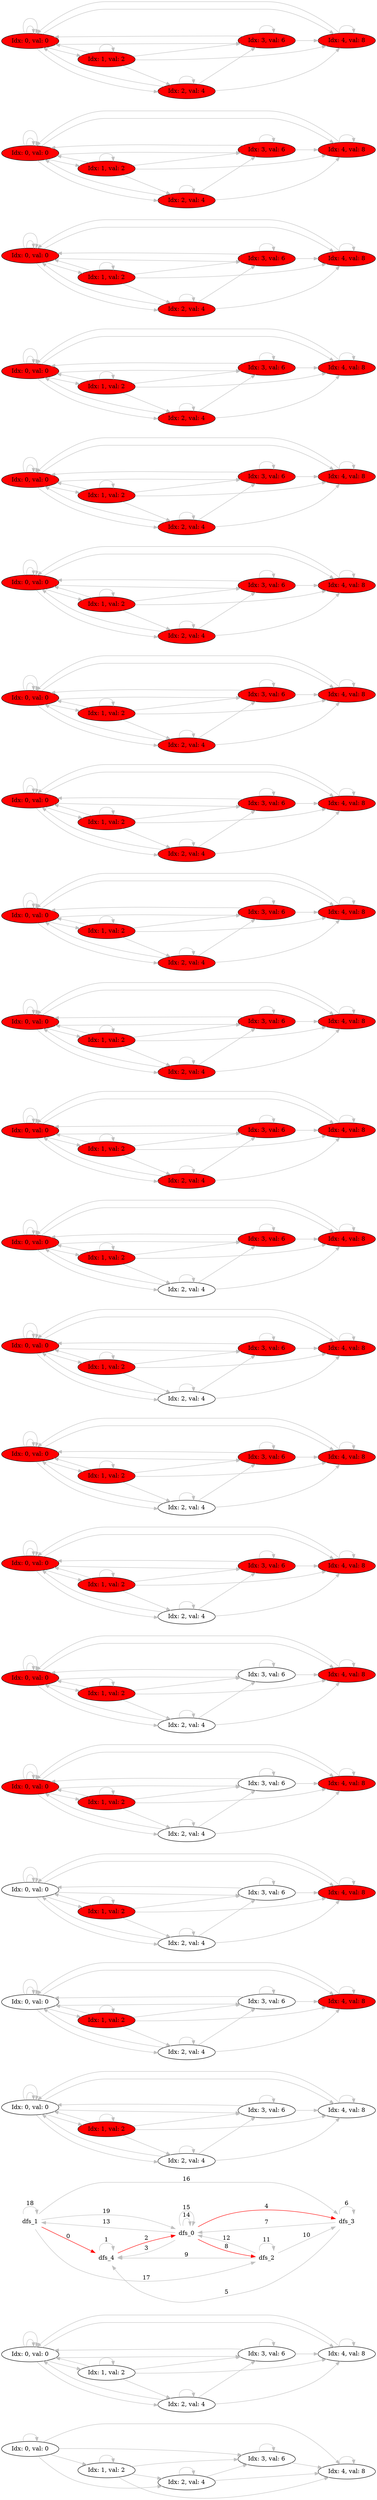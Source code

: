 digraph g
{ 
node [shape=none]
rankdir="LR"
node_0_0
[ shape = oval; label = "Idx: 0, val: 0" ];
node_0_0 -> node_4_0 [  color=gray ]
node_0_0 -> node_3_0 [  color=gray ]
node_0_0 -> node_2_0 [  color=gray ]
node_0_0 -> node_1_0 [  color=gray ]
node_0_0 -> node_0_0 [  color=gray ]
node_1_0
[ shape = oval; label = "Idx: 1, val: 2" ];
node_1_0 -> node_4_0 [  color=gray ]
node_1_0 -> node_3_0 [  color=gray ]
node_1_0 -> node_2_0 [  color=gray ]
node_1_0 -> node_1_0 [  color=gray ]
node_2_0
[ shape = oval; label = "Idx: 2, val: 4" ];
node_2_0 -> node_4_0 [  color=gray ]
node_2_0 -> node_3_0 [  color=gray ]
node_2_0 -> node_2_0 [  color=gray ]
node_3_0
[ shape = oval; label = "Idx: 3, val: 6" ];
node_3_0 -> node_4_0 [  color=gray ]
node_3_0 -> node_3_0 [  color=gray ]
node_4_0
[ shape = oval; label = "Idx: 4, val: 8" ];
node_4_0 -> node_4_0 [  color=gray ]
node_0_1
[ shape = oval; label = "Idx: 0, val: 0" ];
node_0_1 -> node_4_1 [  color=gray ]
node_0_1 -> node_3_1 [  color=gray ]
node_0_1 -> node_2_1 [  color=gray ]
node_0_1 -> node_1_1 [  color=gray ]
node_0_1 -> node_0_1 [  color=gray ]
node_0_1 -> node_0_1 [  color=gray ]
node_1_1
[ shape = oval; label = "Idx: 1, val: 2" ];
node_1_1 -> node_4_1 [  color=gray ]
node_1_1 -> node_3_1 [  color=gray ]
node_1_1 -> node_2_1 [  color=gray ]
node_1_1 -> node_1_1 [  color=gray ]
node_1_1 -> node_0_1 [  color=gray ]
node_2_1
[ shape = oval; label = "Idx: 2, val: 4" ];
node_2_1 -> node_4_1 [  color=gray ]
node_2_1 -> node_3_1 [  color=gray ]
node_2_1 -> node_2_1 [  color=gray ]
node_2_1 -> node_0_1 [  color=gray ]
node_3_1
[ shape = oval; label = "Idx: 3, val: 6" ];
node_3_1 -> node_4_1 [  color=gray ]
node_3_1 -> node_3_1 [  color=gray ]
node_3_1 -> node_0_1 [  color=gray ]
node_4_1
[ shape = oval; label = "Idx: 4, val: 8" ];
node_4_1 -> node_4_1 [  color=gray ]
node_4_1 -> node_0_1 [  color=gray ]
dfs_1 -> dfs_4[color=red, label = "0"]
node_0_2
[ shape = oval; label = "Idx: 0, val: 0" ];
node_0_2 -> node_4_2 [  color=gray ]
node_0_2 -> node_3_2 [  color=gray ]
node_0_2 -> node_2_2 [  color=gray ]
node_0_2 -> node_1_2 [  color=gray ]
node_0_2 -> node_0_2 [  color=gray ]
node_0_2 -> node_0_2 [  color=gray ]
node_1_2
[ shape = oval; fillcolor = red; style=filled; label = "Idx: 1, val: 2" ];
node_1_2 -> node_4_2 [  color=gray ]
node_1_2 -> node_3_2 [  color=gray ]
node_1_2 -> node_2_2 [  color=gray ]
node_1_2 -> node_1_2 [  color=gray ]
node_1_2 -> node_0_2 [  color=gray ]
node_2_2
[ shape = oval; label = "Idx: 2, val: 4" ];
node_2_2 -> node_4_2 [  color=gray ]
node_2_2 -> node_3_2 [  color=gray ]
node_2_2 -> node_2_2 [  color=gray ]
node_2_2 -> node_0_2 [  color=gray ]
node_3_2
[ shape = oval; label = "Idx: 3, val: 6" ];
node_3_2 -> node_4_2 [  color=gray ]
node_3_2 -> node_3_2 [  color=gray ]
node_3_2 -> node_0_2 [  color=gray ]
node_4_2
[ shape = oval; label = "Idx: 4, val: 8" ];
node_4_2 -> node_4_2 [  color=gray ]
node_4_2 -> node_0_2 [  color=gray ]
dfs_4 -> dfs_4[color=gray, label = "1"]
node_0_3
[ shape = oval; label = "Idx: 0, val: 0" ];
node_0_3 -> node_4_3 [  color=gray ]
node_0_3 -> node_3_3 [  color=gray ]
node_0_3 -> node_2_3 [  color=gray ]
node_0_3 -> node_1_3 [  color=gray ]
node_0_3 -> node_0_3 [  color=gray ]
node_0_3 -> node_0_3 [  color=gray ]
node_1_3
[ shape = oval; fillcolor = red; style=filled; label = "Idx: 1, val: 2" ];
node_1_3 -> node_4_3 [  color=gray ]
node_1_3 -> node_3_3 [  color=gray ]
node_1_3 -> node_2_3 [  color=gray ]
node_1_3 -> node_1_3 [  color=gray ]
node_1_3 -> node_0_3 [  color=gray ]
node_2_3
[ shape = oval; label = "Idx: 2, val: 4" ];
node_2_3 -> node_4_3 [  color=gray ]
node_2_3 -> node_3_3 [  color=gray ]
node_2_3 -> node_2_3 [  color=gray ]
node_2_3 -> node_0_3 [  color=gray ]
node_3_3
[ shape = oval; label = "Idx: 3, val: 6" ];
node_3_3 -> node_4_3 [  color=gray ]
node_3_3 -> node_3_3 [  color=gray ]
node_3_3 -> node_0_3 [  color=gray ]
node_4_3
[ shape = oval; fillcolor = red; style=filled; label = "Idx: 4, val: 8" ];
node_4_3 -> node_4_3 [  color=gray ]
node_4_3 -> node_0_3 [  color=gray ]
dfs_4 -> dfs_0[color=red, label = "2"]
node_0_4
[ shape = oval; label = "Idx: 0, val: 0" ];
node_0_4 -> node_4_4 [  color=gray ]
node_0_4 -> node_3_4 [  color=gray ]
node_0_4 -> node_2_4 [  color=gray ]
node_0_4 -> node_1_4 [  color=gray ]
node_0_4 -> node_0_4 [  color=gray ]
node_0_4 -> node_0_4 [  color=gray ]
node_1_4
[ shape = oval; fillcolor = red; style=filled; label = "Idx: 1, val: 2" ];
node_1_4 -> node_4_4 [  color=gray ]
node_1_4 -> node_3_4 [  color=gray ]
node_1_4 -> node_2_4 [  color=gray ]
node_1_4 -> node_1_4 [  color=gray ]
node_1_4 -> node_0_4 [  color=gray ]
node_2_4
[ shape = oval; label = "Idx: 2, val: 4" ];
node_2_4 -> node_4_4 [  color=gray ]
node_2_4 -> node_3_4 [  color=gray ]
node_2_4 -> node_2_4 [  color=gray ]
node_2_4 -> node_0_4 [  color=gray ]
node_3_4
[ shape = oval; label = "Idx: 3, val: 6" ];
node_3_4 -> node_4_4 [  color=gray ]
node_3_4 -> node_3_4 [  color=gray ]
node_3_4 -> node_0_4 [  color=gray ]
node_4_4
[ shape = oval; fillcolor = red; style=filled; label = "Idx: 4, val: 8" ];
node_4_4 -> node_4_4 [  color=gray ]
node_4_4 -> node_0_4 [  color=gray ]
dfs_0 -> dfs_4[color=gray, label = "3"]
node_0_5
[ shape = oval; fillcolor = red; style=filled; label = "Idx: 0, val: 0" ];
node_0_5 -> node_4_5 [  color=gray ]
node_0_5 -> node_3_5 [  color=gray ]
node_0_5 -> node_2_5 [  color=gray ]
node_0_5 -> node_1_5 [  color=gray ]
node_0_5 -> node_0_5 [  color=gray ]
node_0_5 -> node_0_5 [  color=gray ]
node_1_5
[ shape = oval; fillcolor = red; style=filled; label = "Idx: 1, val: 2" ];
node_1_5 -> node_4_5 [  color=gray ]
node_1_5 -> node_3_5 [  color=gray ]
node_1_5 -> node_2_5 [  color=gray ]
node_1_5 -> node_1_5 [  color=gray ]
node_1_5 -> node_0_5 [  color=gray ]
node_2_5
[ shape = oval; label = "Idx: 2, val: 4" ];
node_2_5 -> node_4_5 [  color=gray ]
node_2_5 -> node_3_5 [  color=gray ]
node_2_5 -> node_2_5 [  color=gray ]
node_2_5 -> node_0_5 [  color=gray ]
node_3_5
[ shape = oval; label = "Idx: 3, val: 6" ];
node_3_5 -> node_4_5 [  color=gray ]
node_3_5 -> node_3_5 [  color=gray ]
node_3_5 -> node_0_5 [  color=gray ]
node_4_5
[ shape = oval; fillcolor = red; style=filled; label = "Idx: 4, val: 8" ];
node_4_5 -> node_4_5 [  color=gray ]
node_4_5 -> node_0_5 [  color=gray ]
dfs_0 -> dfs_3[color=red, label = "4"]
node_0_6
[ shape = oval; fillcolor = red; style=filled; label = "Idx: 0, val: 0" ];
node_0_6 -> node_4_6 [  color=gray ]
node_0_6 -> node_3_6 [  color=gray ]
node_0_6 -> node_2_6 [  color=gray ]
node_0_6 -> node_1_6 [  color=gray ]
node_0_6 -> node_0_6 [  color=gray ]
node_0_6 -> node_0_6 [  color=gray ]
node_1_6
[ shape = oval; fillcolor = red; style=filled; label = "Idx: 1, val: 2" ];
node_1_6 -> node_4_6 [  color=gray ]
node_1_6 -> node_3_6 [  color=gray ]
node_1_6 -> node_2_6 [  color=gray ]
node_1_6 -> node_1_6 [  color=gray ]
node_1_6 -> node_0_6 [  color=gray ]
node_2_6
[ shape = oval; label = "Idx: 2, val: 4" ];
node_2_6 -> node_4_6 [  color=gray ]
node_2_6 -> node_3_6 [  color=gray ]
node_2_6 -> node_2_6 [  color=gray ]
node_2_6 -> node_0_6 [  color=gray ]
node_3_6
[ shape = oval; label = "Idx: 3, val: 6" ];
node_3_6 -> node_4_6 [  color=gray ]
node_3_6 -> node_3_6 [  color=gray ]
node_3_6 -> node_0_6 [  color=gray ]
node_4_6
[ shape = oval; fillcolor = red; style=filled; label = "Idx: 4, val: 8" ];
node_4_6 -> node_4_6 [  color=gray ]
node_4_6 -> node_0_6 [  color=gray ]
dfs_3 -> dfs_4[color=gray, label = "5"]
node_0_7
[ shape = oval; fillcolor = red; style=filled; label = "Idx: 0, val: 0" ];
node_0_7 -> node_4_7 [  color=gray ]
node_0_7 -> node_3_7 [  color=gray ]
node_0_7 -> node_2_7 [  color=gray ]
node_0_7 -> node_1_7 [  color=gray ]
node_0_7 -> node_0_7 [  color=gray ]
node_0_7 -> node_0_7 [  color=gray ]
node_1_7
[ shape = oval; fillcolor = red; style=filled; label = "Idx: 1, val: 2" ];
node_1_7 -> node_4_7 [  color=gray ]
node_1_7 -> node_3_7 [  color=gray ]
node_1_7 -> node_2_7 [  color=gray ]
node_1_7 -> node_1_7 [  color=gray ]
node_1_7 -> node_0_7 [  color=gray ]
node_2_7
[ shape = oval; label = "Idx: 2, val: 4" ];
node_2_7 -> node_4_7 [  color=gray ]
node_2_7 -> node_3_7 [  color=gray ]
node_2_7 -> node_2_7 [  color=gray ]
node_2_7 -> node_0_7 [  color=gray ]
node_3_7
[ shape = oval; fillcolor = red; style=filled; label = "Idx: 3, val: 6" ];
node_3_7 -> node_4_7 [  color=gray ]
node_3_7 -> node_3_7 [  color=gray ]
node_3_7 -> node_0_7 [  color=gray ]
node_4_7
[ shape = oval; fillcolor = red; style=filled; label = "Idx: 4, val: 8" ];
node_4_7 -> node_4_7 [  color=gray ]
node_4_7 -> node_0_7 [  color=gray ]
dfs_3 -> dfs_3[color=gray, label = "6"]
node_0_8
[ shape = oval; fillcolor = red; style=filled; label = "Idx: 0, val: 0" ];
node_0_8 -> node_4_8 [  color=gray ]
node_0_8 -> node_3_8 [  color=gray ]
node_0_8 -> node_2_8 [  color=gray ]
node_0_8 -> node_1_8 [  color=gray ]
node_0_8 -> node_0_8 [  color=gray ]
node_0_8 -> node_0_8 [  color=gray ]
node_1_8
[ shape = oval; fillcolor = red; style=filled; label = "Idx: 1, val: 2" ];
node_1_8 -> node_4_8 [  color=gray ]
node_1_8 -> node_3_8 [  color=gray ]
node_1_8 -> node_2_8 [  color=gray ]
node_1_8 -> node_1_8 [  color=gray ]
node_1_8 -> node_0_8 [  color=gray ]
node_2_8
[ shape = oval; label = "Idx: 2, val: 4" ];
node_2_8 -> node_4_8 [  color=gray ]
node_2_8 -> node_3_8 [  color=gray ]
node_2_8 -> node_2_8 [  color=gray ]
node_2_8 -> node_0_8 [  color=gray ]
node_3_8
[ shape = oval; fillcolor = red; style=filled; label = "Idx: 3, val: 6" ];
node_3_8 -> node_4_8 [  color=gray ]
node_3_8 -> node_3_8 [  color=gray ]
node_3_8 -> node_0_8 [  color=gray ]
node_4_8
[ shape = oval; fillcolor = red; style=filled; label = "Idx: 4, val: 8" ];
node_4_8 -> node_4_8 [  color=gray ]
node_4_8 -> node_0_8 [  color=gray ]
dfs_3 -> dfs_0[color=gray, label = "7"]
node_0_9
[ shape = oval; fillcolor = red; style=filled; label = "Idx: 0, val: 0" ];
node_0_9 -> node_4_9 [  color=gray ]
node_0_9 -> node_3_9 [  color=gray ]
node_0_9 -> node_2_9 [  color=gray ]
node_0_9 -> node_1_9 [  color=gray ]
node_0_9 -> node_0_9 [  color=gray ]
node_0_9 -> node_0_9 [  color=gray ]
node_1_9
[ shape = oval; fillcolor = red; style=filled; label = "Idx: 1, val: 2" ];
node_1_9 -> node_4_9 [  color=gray ]
node_1_9 -> node_3_9 [  color=gray ]
node_1_9 -> node_2_9 [  color=gray ]
node_1_9 -> node_1_9 [  color=gray ]
node_1_9 -> node_0_9 [  color=gray ]
node_2_9
[ shape = oval; label = "Idx: 2, val: 4" ];
node_2_9 -> node_4_9 [  color=gray ]
node_2_9 -> node_3_9 [  color=gray ]
node_2_9 -> node_2_9 [  color=gray ]
node_2_9 -> node_0_9 [  color=gray ]
node_3_9
[ shape = oval; fillcolor = red; style=filled; label = "Idx: 3, val: 6" ];
node_3_9 -> node_4_9 [  color=gray ]
node_3_9 -> node_3_9 [  color=gray ]
node_3_9 -> node_0_9 [  color=gray ]
node_4_9
[ shape = oval; fillcolor = red; style=filled; label = "Idx: 4, val: 8" ];
node_4_9 -> node_4_9 [  color=gray ]
node_4_9 -> node_0_9 [  color=gray ]
dfs_0 -> dfs_2[color=red, label = "8"]
node_0_10
[ shape = oval; fillcolor = red; style=filled; label = "Idx: 0, val: 0" ];
node_0_10 -> node_4_10 [  color=gray ]
node_0_10 -> node_3_10 [  color=gray ]
node_0_10 -> node_2_10 [  color=gray ]
node_0_10 -> node_1_10 [  color=gray ]
node_0_10 -> node_0_10 [  color=gray ]
node_0_10 -> node_0_10 [  color=gray ]
node_1_10
[ shape = oval; fillcolor = red; style=filled; label = "Idx: 1, val: 2" ];
node_1_10 -> node_4_10 [  color=gray ]
node_1_10 -> node_3_10 [  color=gray ]
node_1_10 -> node_2_10 [  color=gray ]
node_1_10 -> node_1_10 [  color=gray ]
node_1_10 -> node_0_10 [  color=gray ]
node_2_10
[ shape = oval; label = "Idx: 2, val: 4" ];
node_2_10 -> node_4_10 [  color=gray ]
node_2_10 -> node_3_10 [  color=gray ]
node_2_10 -> node_2_10 [  color=gray ]
node_2_10 -> node_0_10 [  color=gray ]
node_3_10
[ shape = oval; fillcolor = red; style=filled; label = "Idx: 3, val: 6" ];
node_3_10 -> node_4_10 [  color=gray ]
node_3_10 -> node_3_10 [  color=gray ]
node_3_10 -> node_0_10 [  color=gray ]
node_4_10
[ shape = oval; fillcolor = red; style=filled; label = "Idx: 4, val: 8" ];
node_4_10 -> node_4_10 [  color=gray ]
node_4_10 -> node_0_10 [  color=gray ]
dfs_2 -> dfs_4[color=gray, label = "9"]
node_0_11
[ shape = oval; fillcolor = red; style=filled; label = "Idx: 0, val: 0" ];
node_0_11 -> node_4_11 [  color=gray ]
node_0_11 -> node_3_11 [  color=gray ]
node_0_11 -> node_2_11 [  color=gray ]
node_0_11 -> node_1_11 [  color=gray ]
node_0_11 -> node_0_11 [  color=gray ]
node_0_11 -> node_0_11 [  color=gray ]
node_1_11
[ shape = oval; fillcolor = red; style=filled; label = "Idx: 1, val: 2" ];
node_1_11 -> node_4_11 [  color=gray ]
node_1_11 -> node_3_11 [  color=gray ]
node_1_11 -> node_2_11 [  color=gray ]
node_1_11 -> node_1_11 [  color=gray ]
node_1_11 -> node_0_11 [  color=gray ]
node_2_11
[ shape = oval; fillcolor = red; style=filled; label = "Idx: 2, val: 4" ];
node_2_11 -> node_4_11 [  color=gray ]
node_2_11 -> node_3_11 [  color=gray ]
node_2_11 -> node_2_11 [  color=gray ]
node_2_11 -> node_0_11 [  color=gray ]
node_3_11
[ shape = oval; fillcolor = red; style=filled; label = "Idx: 3, val: 6" ];
node_3_11 -> node_4_11 [  color=gray ]
node_3_11 -> node_3_11 [  color=gray ]
node_3_11 -> node_0_11 [  color=gray ]
node_4_11
[ shape = oval; fillcolor = red; style=filled; label = "Idx: 4, val: 8" ];
node_4_11 -> node_4_11 [  color=gray ]
node_4_11 -> node_0_11 [  color=gray ]
dfs_2 -> dfs_3[color=gray, label = "10"]
node_0_12
[ shape = oval; fillcolor = red; style=filled; label = "Idx: 0, val: 0" ];
node_0_12 -> node_4_12 [  color=gray ]
node_0_12 -> node_3_12 [  color=gray ]
node_0_12 -> node_2_12 [  color=gray ]
node_0_12 -> node_1_12 [  color=gray ]
node_0_12 -> node_0_12 [  color=gray ]
node_0_12 -> node_0_12 [  color=gray ]
node_1_12
[ shape = oval; fillcolor = red; style=filled; label = "Idx: 1, val: 2" ];
node_1_12 -> node_4_12 [  color=gray ]
node_1_12 -> node_3_12 [  color=gray ]
node_1_12 -> node_2_12 [  color=gray ]
node_1_12 -> node_1_12 [  color=gray ]
node_1_12 -> node_0_12 [  color=gray ]
node_2_12
[ shape = oval; fillcolor = red; style=filled; label = "Idx: 2, val: 4" ];
node_2_12 -> node_4_12 [  color=gray ]
node_2_12 -> node_3_12 [  color=gray ]
node_2_12 -> node_2_12 [  color=gray ]
node_2_12 -> node_0_12 [  color=gray ]
node_3_12
[ shape = oval; fillcolor = red; style=filled; label = "Idx: 3, val: 6" ];
node_3_12 -> node_4_12 [  color=gray ]
node_3_12 -> node_3_12 [  color=gray ]
node_3_12 -> node_0_12 [  color=gray ]
node_4_12
[ shape = oval; fillcolor = red; style=filled; label = "Idx: 4, val: 8" ];
node_4_12 -> node_4_12 [  color=gray ]
node_4_12 -> node_0_12 [  color=gray ]
dfs_2 -> dfs_2[color=gray, label = "11"]
node_0_13
[ shape = oval; fillcolor = red; style=filled; label = "Idx: 0, val: 0" ];
node_0_13 -> node_4_13 [  color=gray ]
node_0_13 -> node_3_13 [  color=gray ]
node_0_13 -> node_2_13 [  color=gray ]
node_0_13 -> node_1_13 [  color=gray ]
node_0_13 -> node_0_13 [  color=gray ]
node_0_13 -> node_0_13 [  color=gray ]
node_1_13
[ shape = oval; fillcolor = red; style=filled; label = "Idx: 1, val: 2" ];
node_1_13 -> node_4_13 [  color=gray ]
node_1_13 -> node_3_13 [  color=gray ]
node_1_13 -> node_2_13 [  color=gray ]
node_1_13 -> node_1_13 [  color=gray ]
node_1_13 -> node_0_13 [  color=gray ]
node_2_13
[ shape = oval; fillcolor = red; style=filled; label = "Idx: 2, val: 4" ];
node_2_13 -> node_4_13 [  color=gray ]
node_2_13 -> node_3_13 [  color=gray ]
node_2_13 -> node_2_13 [  color=gray ]
node_2_13 -> node_0_13 [  color=gray ]
node_3_13
[ shape = oval; fillcolor = red; style=filled; label = "Idx: 3, val: 6" ];
node_3_13 -> node_4_13 [  color=gray ]
node_3_13 -> node_3_13 [  color=gray ]
node_3_13 -> node_0_13 [  color=gray ]
node_4_13
[ shape = oval; fillcolor = red; style=filled; label = "Idx: 4, val: 8" ];
node_4_13 -> node_4_13 [  color=gray ]
node_4_13 -> node_0_13 [  color=gray ]
dfs_2 -> dfs_0[color=gray, label = "12"]
node_0_14
[ shape = oval; fillcolor = red; style=filled; label = "Idx: 0, val: 0" ];
node_0_14 -> node_4_14 [  color=gray ]
node_0_14 -> node_3_14 [  color=gray ]
node_0_14 -> node_2_14 [  color=gray ]
node_0_14 -> node_1_14 [  color=gray ]
node_0_14 -> node_0_14 [  color=gray ]
node_0_14 -> node_0_14 [  color=gray ]
node_1_14
[ shape = oval; fillcolor = red; style=filled; label = "Idx: 1, val: 2" ];
node_1_14 -> node_4_14 [  color=gray ]
node_1_14 -> node_3_14 [  color=gray ]
node_1_14 -> node_2_14 [  color=gray ]
node_1_14 -> node_1_14 [  color=gray ]
node_1_14 -> node_0_14 [  color=gray ]
node_2_14
[ shape = oval; fillcolor = red; style=filled; label = "Idx: 2, val: 4" ];
node_2_14 -> node_4_14 [  color=gray ]
node_2_14 -> node_3_14 [  color=gray ]
node_2_14 -> node_2_14 [  color=gray ]
node_2_14 -> node_0_14 [  color=gray ]
node_3_14
[ shape = oval; fillcolor = red; style=filled; label = "Idx: 3, val: 6" ];
node_3_14 -> node_4_14 [  color=gray ]
node_3_14 -> node_3_14 [  color=gray ]
node_3_14 -> node_0_14 [  color=gray ]
node_4_14
[ shape = oval; fillcolor = red; style=filled; label = "Idx: 4, val: 8" ];
node_4_14 -> node_4_14 [  color=gray ]
node_4_14 -> node_0_14 [  color=gray ]
dfs_0 -> dfs_1[color=gray, label = "13"]
node_0_15
[ shape = oval; fillcolor = red; style=filled; label = "Idx: 0, val: 0" ];
node_0_15 -> node_4_15 [  color=gray ]
node_0_15 -> node_3_15 [  color=gray ]
node_0_15 -> node_2_15 [  color=gray ]
node_0_15 -> node_1_15 [  color=gray ]
node_0_15 -> node_0_15 [  color=gray ]
node_0_15 -> node_0_15 [  color=gray ]
node_1_15
[ shape = oval; fillcolor = red; style=filled; label = "Idx: 1, val: 2" ];
node_1_15 -> node_4_15 [  color=gray ]
node_1_15 -> node_3_15 [  color=gray ]
node_1_15 -> node_2_15 [  color=gray ]
node_1_15 -> node_1_15 [  color=gray ]
node_1_15 -> node_0_15 [  color=gray ]
node_2_15
[ shape = oval; fillcolor = red; style=filled; label = "Idx: 2, val: 4" ];
node_2_15 -> node_4_15 [  color=gray ]
node_2_15 -> node_3_15 [  color=gray ]
node_2_15 -> node_2_15 [  color=gray ]
node_2_15 -> node_0_15 [  color=gray ]
node_3_15
[ shape = oval; fillcolor = red; style=filled; label = "Idx: 3, val: 6" ];
node_3_15 -> node_4_15 [  color=gray ]
node_3_15 -> node_3_15 [  color=gray ]
node_3_15 -> node_0_15 [  color=gray ]
node_4_15
[ shape = oval; fillcolor = red; style=filled; label = "Idx: 4, val: 8" ];
node_4_15 -> node_4_15 [  color=gray ]
node_4_15 -> node_0_15 [  color=gray ]
dfs_0 -> dfs_0[color=gray, label = "14"]
node_0_16
[ shape = oval; fillcolor = red; style=filled; label = "Idx: 0, val: 0" ];
node_0_16 -> node_4_16 [  color=gray ]
node_0_16 -> node_3_16 [  color=gray ]
node_0_16 -> node_2_16 [  color=gray ]
node_0_16 -> node_1_16 [  color=gray ]
node_0_16 -> node_0_16 [  color=gray ]
node_0_16 -> node_0_16 [  color=gray ]
node_1_16
[ shape = oval; fillcolor = red; style=filled; label = "Idx: 1, val: 2" ];
node_1_16 -> node_4_16 [  color=gray ]
node_1_16 -> node_3_16 [  color=gray ]
node_1_16 -> node_2_16 [  color=gray ]
node_1_16 -> node_1_16 [  color=gray ]
node_1_16 -> node_0_16 [  color=gray ]
node_2_16
[ shape = oval; fillcolor = red; style=filled; label = "Idx: 2, val: 4" ];
node_2_16 -> node_4_16 [  color=gray ]
node_2_16 -> node_3_16 [  color=gray ]
node_2_16 -> node_2_16 [  color=gray ]
node_2_16 -> node_0_16 [  color=gray ]
node_3_16
[ shape = oval; fillcolor = red; style=filled; label = "Idx: 3, val: 6" ];
node_3_16 -> node_4_16 [  color=gray ]
node_3_16 -> node_3_16 [  color=gray ]
node_3_16 -> node_0_16 [  color=gray ]
node_4_16
[ shape = oval; fillcolor = red; style=filled; label = "Idx: 4, val: 8" ];
node_4_16 -> node_4_16 [  color=gray ]
node_4_16 -> node_0_16 [  color=gray ]
dfs_0 -> dfs_0[color=gray, label = "15"]
node_0_17
[ shape = oval; fillcolor = red; style=filled; label = "Idx: 0, val: 0" ];
node_0_17 -> node_4_17 [  color=gray ]
node_0_17 -> node_3_17 [  color=gray ]
node_0_17 -> node_2_17 [  color=gray ]
node_0_17 -> node_1_17 [  color=gray ]
node_0_17 -> node_0_17 [  color=gray ]
node_0_17 -> node_0_17 [  color=gray ]
node_1_17
[ shape = oval; fillcolor = red; style=filled; label = "Idx: 1, val: 2" ];
node_1_17 -> node_4_17 [  color=gray ]
node_1_17 -> node_3_17 [  color=gray ]
node_1_17 -> node_2_17 [  color=gray ]
node_1_17 -> node_1_17 [  color=gray ]
node_1_17 -> node_0_17 [  color=gray ]
node_2_17
[ shape = oval; fillcolor = red; style=filled; label = "Idx: 2, val: 4" ];
node_2_17 -> node_4_17 [  color=gray ]
node_2_17 -> node_3_17 [  color=gray ]
node_2_17 -> node_2_17 [  color=gray ]
node_2_17 -> node_0_17 [  color=gray ]
node_3_17
[ shape = oval; fillcolor = red; style=filled; label = "Idx: 3, val: 6" ];
node_3_17 -> node_4_17 [  color=gray ]
node_3_17 -> node_3_17 [  color=gray ]
node_3_17 -> node_0_17 [  color=gray ]
node_4_17
[ shape = oval; fillcolor = red; style=filled; label = "Idx: 4, val: 8" ];
node_4_17 -> node_4_17 [  color=gray ]
node_4_17 -> node_0_17 [  color=gray ]
dfs_1 -> dfs_3[color=gray, label = "16"]
node_0_18
[ shape = oval; fillcolor = red; style=filled; label = "Idx: 0, val: 0" ];
node_0_18 -> node_4_18 [  color=gray ]
node_0_18 -> node_3_18 [  color=gray ]
node_0_18 -> node_2_18 [  color=gray ]
node_0_18 -> node_1_18 [  color=gray ]
node_0_18 -> node_0_18 [  color=gray ]
node_0_18 -> node_0_18 [  color=gray ]
node_1_18
[ shape = oval; fillcolor = red; style=filled; label = "Idx: 1, val: 2" ];
node_1_18 -> node_4_18 [  color=gray ]
node_1_18 -> node_3_18 [  color=gray ]
node_1_18 -> node_2_18 [  color=gray ]
node_1_18 -> node_1_18 [  color=gray ]
node_1_18 -> node_0_18 [  color=gray ]
node_2_18
[ shape = oval; fillcolor = red; style=filled; label = "Idx: 2, val: 4" ];
node_2_18 -> node_4_18 [  color=gray ]
node_2_18 -> node_3_18 [  color=gray ]
node_2_18 -> node_2_18 [  color=gray ]
node_2_18 -> node_0_18 [  color=gray ]
node_3_18
[ shape = oval; fillcolor = red; style=filled; label = "Idx: 3, val: 6" ];
node_3_18 -> node_4_18 [  color=gray ]
node_3_18 -> node_3_18 [  color=gray ]
node_3_18 -> node_0_18 [  color=gray ]
node_4_18
[ shape = oval; fillcolor = red; style=filled; label = "Idx: 4, val: 8" ];
node_4_18 -> node_4_18 [  color=gray ]
node_4_18 -> node_0_18 [  color=gray ]
dfs_1 -> dfs_2[color=gray, label = "17"]
node_0_19
[ shape = oval; fillcolor = red; style=filled; label = "Idx: 0, val: 0" ];
node_0_19 -> node_4_19 [  color=gray ]
node_0_19 -> node_3_19 [  color=gray ]
node_0_19 -> node_2_19 [  color=gray ]
node_0_19 -> node_1_19 [  color=gray ]
node_0_19 -> node_0_19 [  color=gray ]
node_0_19 -> node_0_19 [  color=gray ]
node_1_19
[ shape = oval; fillcolor = red; style=filled; label = "Idx: 1, val: 2" ];
node_1_19 -> node_4_19 [  color=gray ]
node_1_19 -> node_3_19 [  color=gray ]
node_1_19 -> node_2_19 [  color=gray ]
node_1_19 -> node_1_19 [  color=gray ]
node_1_19 -> node_0_19 [  color=gray ]
node_2_19
[ shape = oval; fillcolor = red; style=filled; label = "Idx: 2, val: 4" ];
node_2_19 -> node_4_19 [  color=gray ]
node_2_19 -> node_3_19 [  color=gray ]
node_2_19 -> node_2_19 [  color=gray ]
node_2_19 -> node_0_19 [  color=gray ]
node_3_19
[ shape = oval; fillcolor = red; style=filled; label = "Idx: 3, val: 6" ];
node_3_19 -> node_4_19 [  color=gray ]
node_3_19 -> node_3_19 [  color=gray ]
node_3_19 -> node_0_19 [  color=gray ]
node_4_19
[ shape = oval; fillcolor = red; style=filled; label = "Idx: 4, val: 8" ];
node_4_19 -> node_4_19 [  color=gray ]
node_4_19 -> node_0_19 [  color=gray ]
dfs_1 -> dfs_1[color=gray, label = "18"]
node_0_20
[ shape = oval; fillcolor = red; style=filled; label = "Idx: 0, val: 0" ];
node_0_20 -> node_4_20 [  color=gray ]
node_0_20 -> node_3_20 [  color=gray ]
node_0_20 -> node_2_20 [  color=gray ]
node_0_20 -> node_1_20 [  color=gray ]
node_0_20 -> node_0_20 [  color=gray ]
node_0_20 -> node_0_20 [  color=gray ]
node_1_20
[ shape = oval; fillcolor = red; style=filled; label = "Idx: 1, val: 2" ];
node_1_20 -> node_4_20 [  color=gray ]
node_1_20 -> node_3_20 [  color=gray ]
node_1_20 -> node_2_20 [  color=gray ]
node_1_20 -> node_1_20 [  color=gray ]
node_1_20 -> node_0_20 [  color=gray ]
node_2_20
[ shape = oval; fillcolor = red; style=filled; label = "Idx: 2, val: 4" ];
node_2_20 -> node_4_20 [  color=gray ]
node_2_20 -> node_3_20 [  color=gray ]
node_2_20 -> node_2_20 [  color=gray ]
node_2_20 -> node_0_20 [  color=gray ]
node_3_20
[ shape = oval; fillcolor = red; style=filled; label = "Idx: 3, val: 6" ];
node_3_20 -> node_4_20 [  color=gray ]
node_3_20 -> node_3_20 [  color=gray ]
node_3_20 -> node_0_20 [  color=gray ]
node_4_20
[ shape = oval; fillcolor = red; style=filled; label = "Idx: 4, val: 8" ];
node_4_20 -> node_4_20 [  color=gray ]
node_4_20 -> node_0_20 [  color=gray ]
dfs_1 -> dfs_0[color=gray, label = "19"]
node_0_21
[ shape = oval; fillcolor = red; style=filled; label = "Idx: 0, val: 0" ];
node_0_21 -> node_4_21 [  color=gray ]
node_0_21 -> node_3_21 [  color=gray ]
node_0_21 -> node_2_21 [  color=gray ]
node_0_21 -> node_1_21 [  color=gray ]
node_0_21 -> node_0_21 [  color=gray ]
node_0_21 -> node_0_21 [  color=gray ]
node_1_21
[ shape = oval; fillcolor = red; style=filled; label = "Idx: 1, val: 2" ];
node_1_21 -> node_4_21 [  color=gray ]
node_1_21 -> node_3_21 [  color=gray ]
node_1_21 -> node_2_21 [  color=gray ]
node_1_21 -> node_1_21 [  color=gray ]
node_1_21 -> node_0_21 [  color=gray ]
node_2_21
[ shape = oval; fillcolor = red; style=filled; label = "Idx: 2, val: 4" ];
node_2_21 -> node_4_21 [  color=gray ]
node_2_21 -> node_3_21 [  color=gray ]
node_2_21 -> node_2_21 [  color=gray ]
node_2_21 -> node_0_21 [  color=gray ]
node_3_21
[ shape = oval; fillcolor = red; style=filled; label = "Idx: 3, val: 6" ];
node_3_21 -> node_4_21 [  color=gray ]
node_3_21 -> node_3_21 [  color=gray ]
node_3_21 -> node_0_21 [  color=gray ]
node_4_21
[ shape = oval; fillcolor = red; style=filled; label = "Idx: 4, val: 8" ];
node_4_21 -> node_4_21 [  color=gray ]
node_4_21 -> node_0_21 [  color=gray ]
}
